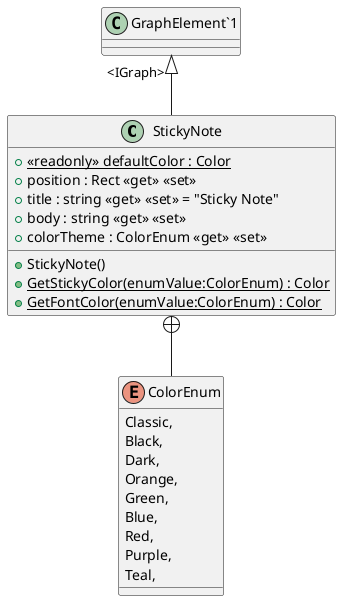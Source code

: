 @startuml
class StickyNote {
    + {static} <<readonly>> defaultColor : Color
    + StickyNote()
    + position : Rect <<get>> <<set>>
    + title : string <<get>> <<set>> = "Sticky Note"
    + body : string <<get>> <<set>>
    + colorTheme : ColorEnum <<get>> <<set>>
    + {static} GetStickyColor(enumValue:ColorEnum) : Color
    + {static} GetFontColor(enumValue:ColorEnum) : Color
}
enum ColorEnum {
    Classic,
    Black,
    Dark,
    Orange,
    Green,
    Blue,
    Red,
    Purple,
    Teal,
}
"GraphElement`1" "<IGraph>" <|-- StickyNote
StickyNote +-- ColorEnum
@enduml
